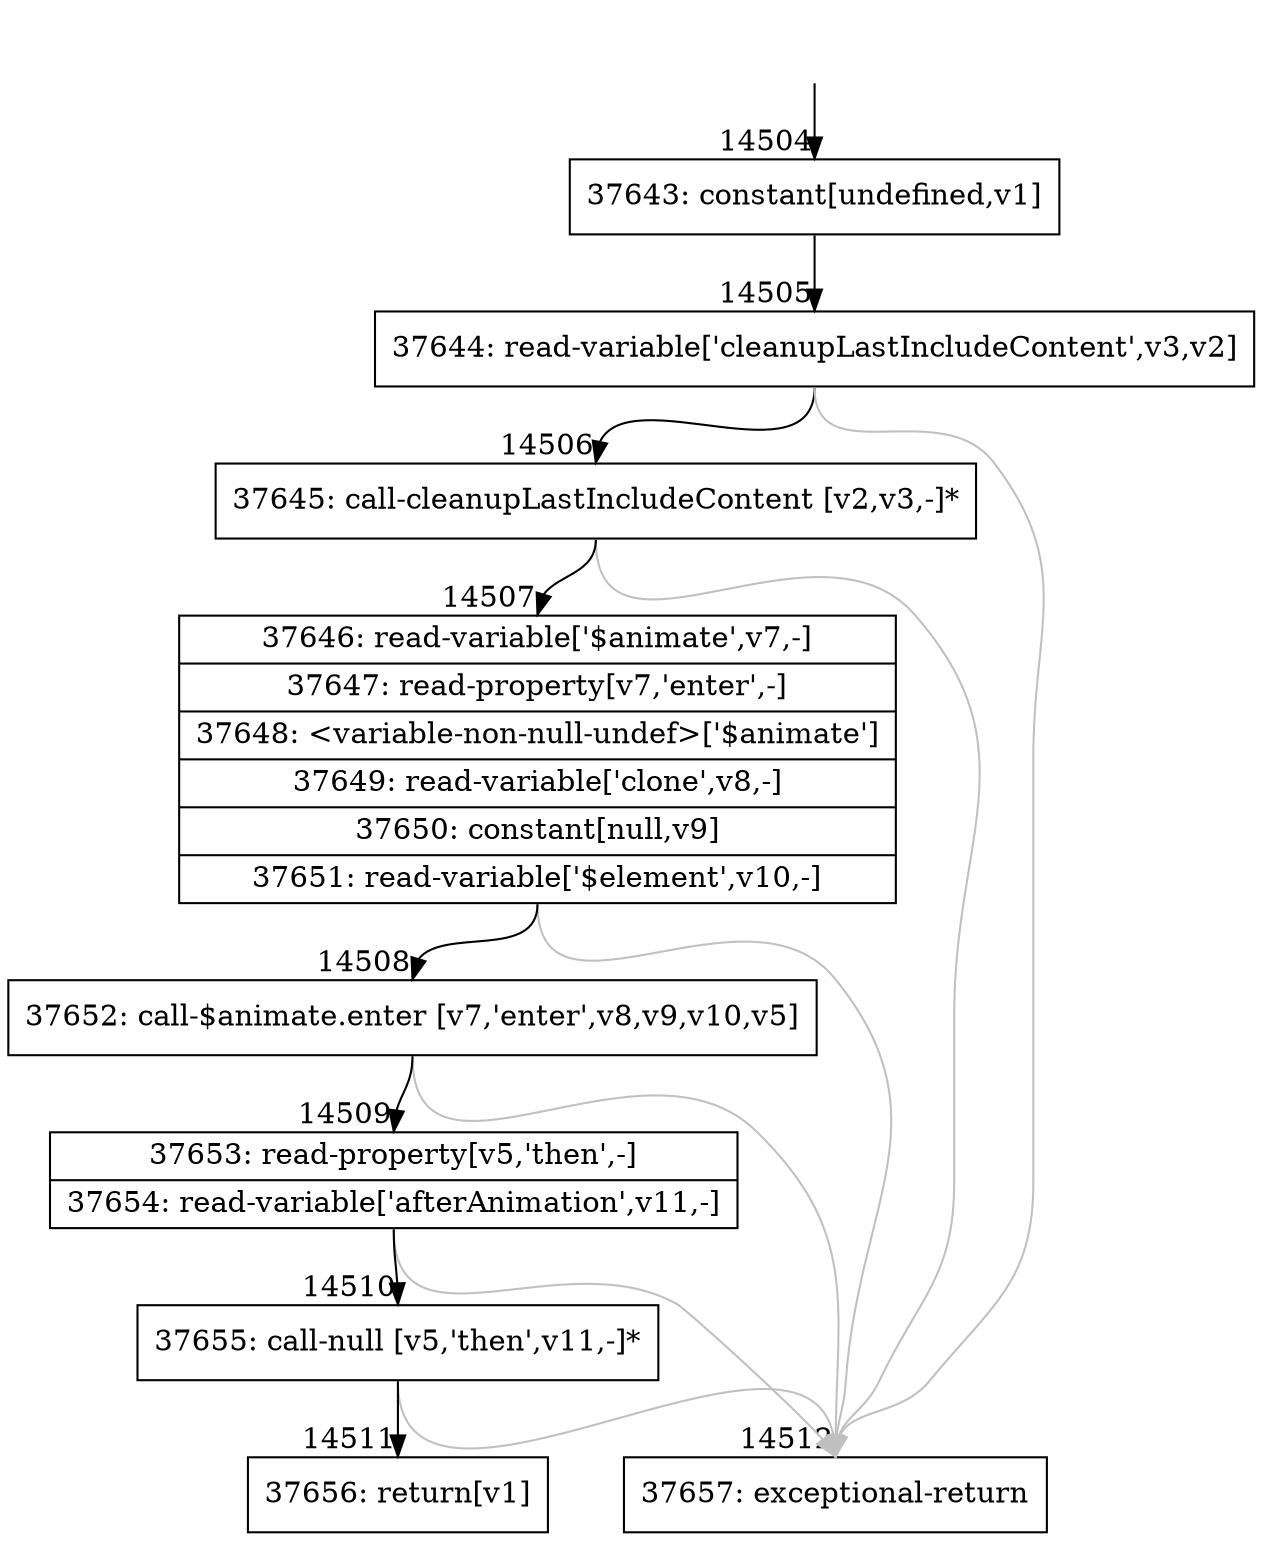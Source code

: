 digraph {
rankdir="TD"
BB_entry1158[shape=none,label=""];
BB_entry1158 -> BB14504 [tailport=s, headport=n, headlabel="    14504"]
BB14504 [shape=record label="{37643: constant[undefined,v1]}" ] 
BB14504 -> BB14505 [tailport=s, headport=n, headlabel="      14505"]
BB14505 [shape=record label="{37644: read-variable['cleanupLastIncludeContent',v3,v2]}" ] 
BB14505 -> BB14506 [tailport=s, headport=n, headlabel="      14506"]
BB14505 -> BB14512 [tailport=s, headport=n, color=gray, headlabel="      14512"]
BB14506 [shape=record label="{37645: call-cleanupLastIncludeContent [v2,v3,-]*}" ] 
BB14506 -> BB14507 [tailport=s, headport=n, headlabel="      14507"]
BB14506 -> BB14512 [tailport=s, headport=n, color=gray]
BB14507 [shape=record label="{37646: read-variable['$animate',v7,-]|37647: read-property[v7,'enter',-]|37648: \<variable-non-null-undef\>['$animate']|37649: read-variable['clone',v8,-]|37650: constant[null,v9]|37651: read-variable['$element',v10,-]}" ] 
BB14507 -> BB14508 [tailport=s, headport=n, headlabel="      14508"]
BB14507 -> BB14512 [tailport=s, headport=n, color=gray]
BB14508 [shape=record label="{37652: call-$animate.enter [v7,'enter',v8,v9,v10,v5]}" ] 
BB14508 -> BB14509 [tailport=s, headport=n, headlabel="      14509"]
BB14508 -> BB14512 [tailport=s, headport=n, color=gray]
BB14509 [shape=record label="{37653: read-property[v5,'then',-]|37654: read-variable['afterAnimation',v11,-]}" ] 
BB14509 -> BB14510 [tailport=s, headport=n, headlabel="      14510"]
BB14509 -> BB14512 [tailport=s, headport=n, color=gray]
BB14510 [shape=record label="{37655: call-null [v5,'then',v11,-]*}" ] 
BB14510 -> BB14511 [tailport=s, headport=n, headlabel="      14511"]
BB14510 -> BB14512 [tailport=s, headport=n, color=gray]
BB14511 [shape=record label="{37656: return[v1]}" ] 
BB14512 [shape=record label="{37657: exceptional-return}" ] 
//#$~ 24087
}
